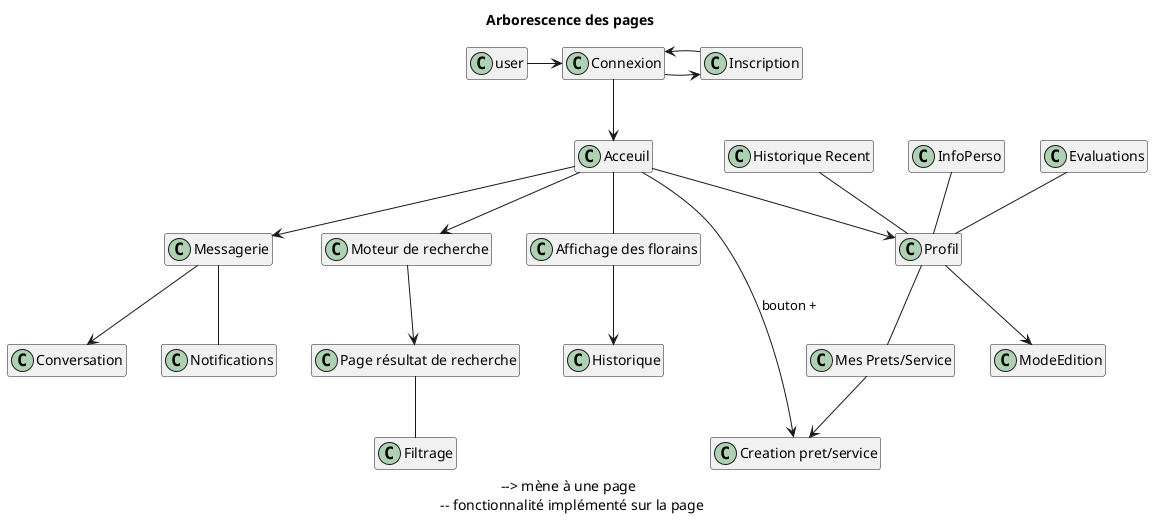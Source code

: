 @startuml Arborescence des pages
hide empty members

title Arborescence des pages

caption --> mène à une page \n -- fonctionnalité implémenté sur la page

class Connexion
class Inscription
class Acceuil
class Profil
class "Historique Recent" as HistoriqueRecent
class Evaluations
class InfoPerso
class ModeEdition
class "Mes Prets/Service" as MesPrets

class "Creation pret/service" as creationPret
class "Affichage des florains" as florain
class Historique

class Messagerie
class Notifications
class Conversation

class "Moteur de recherche" as Recherche
class "Page résultat de recherche" as Resultat
class Filtrage

user -> Connexion
Connexion -right-> Inscription
Inscription --> Connexion
Connexion --> Acceuil

Acceuil --> Profil
Profil -up- HistoriqueRecent
Profil -up- Evaluations
Profil -up- InfoPerso
Profil --> ModeEdition

Profil -- MesPrets
MesPrets--> creationPret
Acceuil --> creationPret : bouton +

Acceuil -- florain
florain --> Historique

Acceuil --> Messagerie
Messagerie -- Notifications
Messagerie --> Conversation

Acceuil --> Recherche   
Recherche --> Resultat
Resultat -- Filtrage
